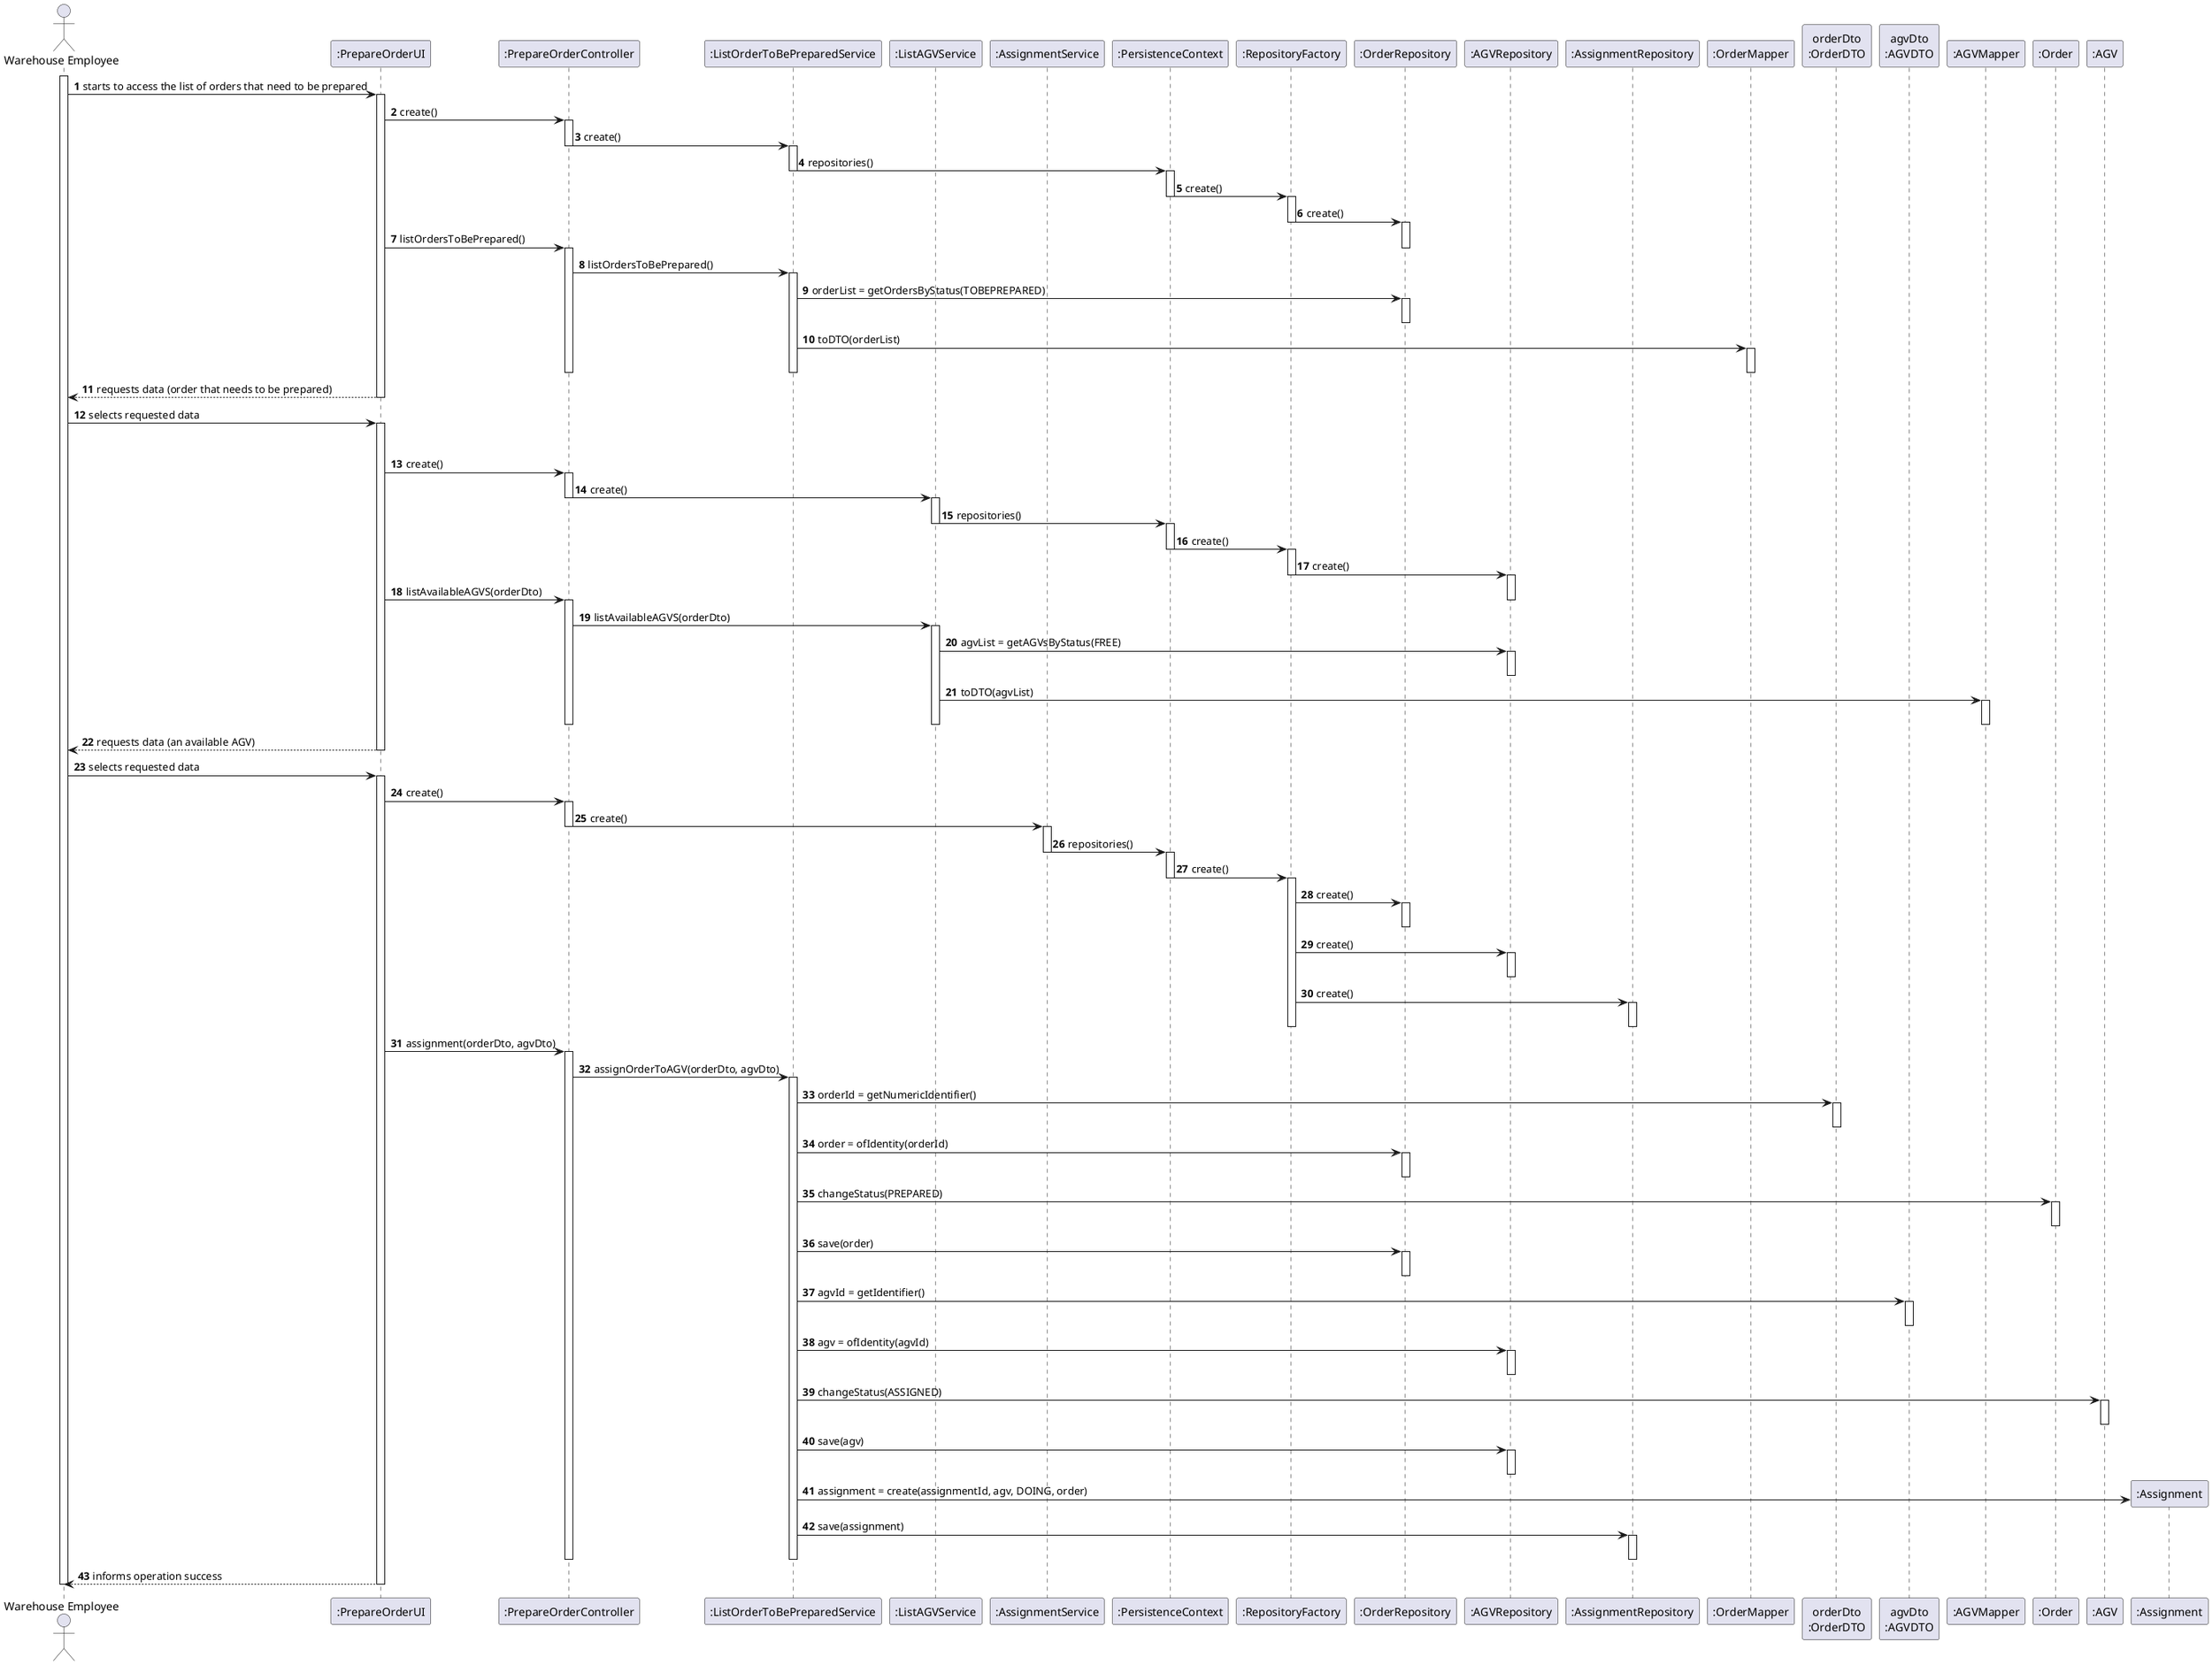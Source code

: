 @startuml
autonumber
actor "Warehouse Employee" as WE

participant ":PrepareOrderUI" as UI
participant ":PrepareOrderController" as CTRL
participant ":ListOrderToBePreparedService" as ORDERSVC
participant ":ListAGVService" as AGVSVC
participant ":AssignmentService" as ASSIGSVC
participant ":PersistenceContext" as PC
participant ":RepositoryFactory" as REPOFAC
participant ":OrderRepository" as ORDERREPO
participant ":AGVRepository" as AGVREPO
participant ":AssignmentRepository" as ASSIGREPO
participant ":OrderMapper" as ORDERMAPPER
participant "orderDto\n:OrderDTO" as ORDERDTO
participant "agvDto\n:AGVDTO" as AGVDTO
participant ":AGVMapper" as AGVMAPPER
participant ":Order" as ORDER
participant ":AGV" as AGV
participant ":Assignment" as ASSIG

activate WE
WE -> UI : starts to access the list of orders that need to be prepared
activate UI

UI -> CTRL: create()
activate CTRL

CTRL -> ORDERSVC: create()
deactivate CTRL

activate ORDERSVC
ORDERSVC -> PC: repositories()
deactivate ORDERSVC

activate PC
PC -> REPOFAC: create()
deactivate PC
activate REPOFAC

REPOFAC -> ORDERREPO: create()
deactivate REPOFAC
activate ORDERREPO

UI -> CTRL: listOrdersToBePrepared()
deactivate ORDERREPO
activate CTRL

CTRL -> ORDERSVC: listOrdersToBePrepared()
activate ORDERSVC

ORDERSVC -> ORDERREPO: orderList = getOrdersByStatus(TOBEPREPARED)
activate ORDERREPO
deactivate ORDERREPO

ORDERSVC -> ORDERMAPPER: toDTO(orderList)
activate ORDERMAPPER
deactivate ORDERMAPPER

deactivate ORDERSVC

deactivate CTRL

UI --> WE : requests data (order that needs to be prepared)
deactivate UI

WE -> UI : selects requested data
activate UI

deactivate REPOFAC

UI -> CTRL: create()
activate CTRL

CTRL -> AGVSVC: create()
deactivate CTRL

activate AGVSVC
AGVSVC -> PC: repositories()
deactivate AGVSVC

activate PC
PC -> REPOFAC: create()
deactivate PC
activate REPOFAC

REPOFAC -> AGVREPO: create()
deactivate REPOFAC
activate AGVREPO

UI -> CTRL: listAvailableAGVS(orderDto)
deactivate AGVREPO
activate CTRL

CTRL -> AGVSVC: listAvailableAGVS(orderDto)
activate AGVSVC

AGVSVC -> AGVREPO: agvList = getAGVsByStatus(FREE)
activate AGVREPO
deactivate AGVREPO

AGVSVC -> AGVMAPPER: toDTO(agvList)
activate AGVMAPPER
deactivate AGVMAPPER

deactivate AGVSVC

deactivate CTRL

UI --> WE : requests data (an available AGV)

deactivate UI

WE -> UI : selects requested data
activate UI

UI -> CTRL: create()
activate CTRL

CTRL -> ASSIGSVC: create()
deactivate CTRL

activate ASSIGSVC
ASSIGSVC -> PC: repositories()
deactivate ASSIGSVC

activate PC
PC -> REPOFAC: create()
deactivate PC

activate REPOFAC

REPOFAC -> ORDERREPO: create()
activate ORDERREPO
deactivate ORDERREPO

REPOFAC -> AGVREPO: create()
activate AGVREPO
deactivate AGVREPO

REPOFAC -> ASSIGREPO: create()
activate ASSIGREPO
deactivate ASSIGREPO
deactivate REPOFAC

UI -> CTRL:  assignment(orderDto, agvDto)
deactivate ASSIGREPO
activate CTRL

CTRL -> ORDERSVC: assignOrderToAGV(orderDto, agvDto)
activate ORDERSVC

ORDERSVC -> ORDERDTO: orderId = getNumericIdentifier()
activate ORDERDTO
deactivate ORDERDTO

ORDERSVC -> ORDERREPO: order = ofIdentity(orderId)
activate ORDERREPO
deactivate ORDERREPO

ORDERSVC -> ORDER: changeStatus(PREPARED)
activate ORDER
deactivate ORDER

ORDERSVC -> ORDERREPO: save(order)
activate ORDERREPO
deactivate ORDERREPO

ORDERSVC -> AGVDTO: agvId = getIdentifier()
activate AGVDTO
deactivate AGVDTO

ORDERSVC -> AGVREPO: agv = ofIdentity(agvId)
activate AGVREPO
deactivate AGVREPO

ORDERSVC -> AGV: changeStatus(ASSIGNED)
activate AGV
deactivate AGV

ORDERSVC -> AGVREPO: save(agv)
activate AGVREPO
deactivate AGVREPO

ORDERSVC -> ASSIG**: assignment = create(assignmentId, agv, DOING, order)

ORDERSVC -> ASSIGREPO: save(assignment)
activate ASSIGREPO
deactivate ASSIGREPO

deactivate ORDERSVC

deactivate CTRL

UI --> WE: informs operation success
deactivate CTRL

deactivate UI
deactivate WE

@enduml